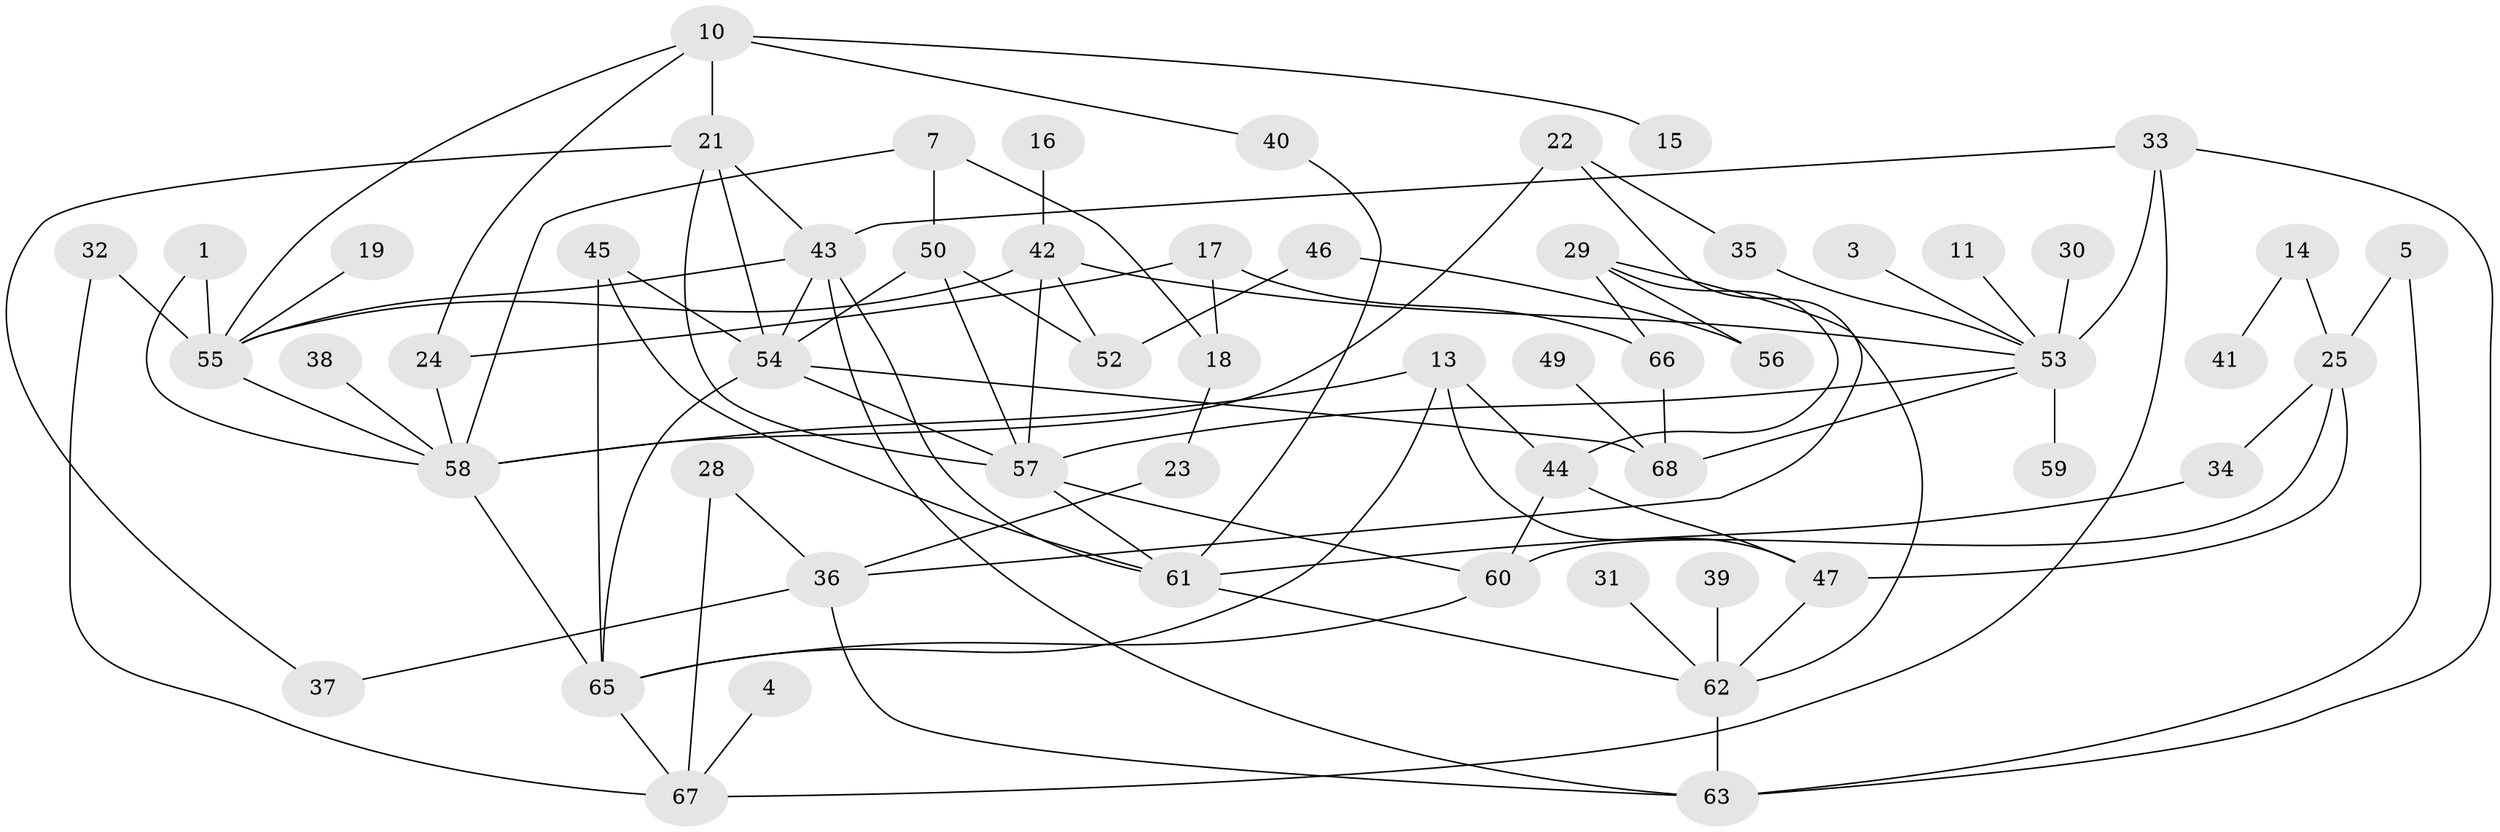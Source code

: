 // original degree distribution, {3: 0.27941176470588236, 2: 0.2426470588235294, 1: 0.18382352941176472, 5: 0.0661764705882353, 0: 0.08088235294117647, 4: 0.125, 6: 0.022058823529411766}
// Generated by graph-tools (version 1.1) at 2025/25/03/09/25 03:25:21]
// undirected, 57 vertices, 95 edges
graph export_dot {
graph [start="1"]
  node [color=gray90,style=filled];
  1;
  3;
  4;
  5;
  7;
  10;
  11;
  13;
  14;
  15;
  16;
  17;
  18;
  19;
  21;
  22;
  23;
  24;
  25;
  28;
  29;
  30;
  31;
  32;
  33;
  34;
  35;
  36;
  37;
  38;
  39;
  40;
  41;
  42;
  43;
  44;
  45;
  46;
  47;
  49;
  50;
  52;
  53;
  54;
  55;
  56;
  57;
  58;
  59;
  60;
  61;
  62;
  63;
  65;
  66;
  67;
  68;
  1 -- 55 [weight=1.0];
  1 -- 58 [weight=1.0];
  3 -- 53 [weight=1.0];
  4 -- 67 [weight=1.0];
  5 -- 25 [weight=1.0];
  5 -- 63 [weight=1.0];
  7 -- 18 [weight=1.0];
  7 -- 50 [weight=1.0];
  7 -- 58 [weight=1.0];
  10 -- 15 [weight=1.0];
  10 -- 21 [weight=1.0];
  10 -- 24 [weight=1.0];
  10 -- 40 [weight=1.0];
  10 -- 55 [weight=1.0];
  11 -- 53 [weight=1.0];
  13 -- 44 [weight=1.0];
  13 -- 47 [weight=1.0];
  13 -- 58 [weight=1.0];
  13 -- 65 [weight=1.0];
  14 -- 25 [weight=1.0];
  14 -- 41 [weight=1.0];
  16 -- 42 [weight=1.0];
  17 -- 18 [weight=1.0];
  17 -- 24 [weight=1.0];
  17 -- 66 [weight=1.0];
  18 -- 23 [weight=1.0];
  19 -- 55 [weight=1.0];
  21 -- 37 [weight=1.0];
  21 -- 43 [weight=1.0];
  21 -- 54 [weight=1.0];
  21 -- 57 [weight=1.0];
  22 -- 35 [weight=1.0];
  22 -- 36 [weight=1.0];
  22 -- 58 [weight=1.0];
  23 -- 36 [weight=1.0];
  24 -- 58 [weight=1.0];
  25 -- 34 [weight=1.0];
  25 -- 47 [weight=1.0];
  25 -- 60 [weight=1.0];
  28 -- 36 [weight=1.0];
  28 -- 67 [weight=1.0];
  29 -- 44 [weight=1.0];
  29 -- 56 [weight=1.0];
  29 -- 62 [weight=1.0];
  29 -- 66 [weight=1.0];
  30 -- 53 [weight=1.0];
  31 -- 62 [weight=1.0];
  32 -- 55 [weight=1.0];
  32 -- 67 [weight=1.0];
  33 -- 43 [weight=1.0];
  33 -- 53 [weight=2.0];
  33 -- 63 [weight=1.0];
  33 -- 67 [weight=1.0];
  34 -- 61 [weight=1.0];
  35 -- 53 [weight=1.0];
  36 -- 37 [weight=1.0];
  36 -- 63 [weight=1.0];
  38 -- 58 [weight=1.0];
  39 -- 62 [weight=1.0];
  40 -- 61 [weight=1.0];
  42 -- 52 [weight=1.0];
  42 -- 53 [weight=2.0];
  42 -- 55 [weight=1.0];
  42 -- 57 [weight=1.0];
  43 -- 54 [weight=2.0];
  43 -- 55 [weight=1.0];
  43 -- 61 [weight=1.0];
  43 -- 63 [weight=1.0];
  44 -- 47 [weight=1.0];
  44 -- 60 [weight=1.0];
  45 -- 54 [weight=1.0];
  45 -- 61 [weight=1.0];
  45 -- 65 [weight=2.0];
  46 -- 52 [weight=1.0];
  46 -- 56 [weight=1.0];
  47 -- 62 [weight=1.0];
  49 -- 68 [weight=1.0];
  50 -- 52 [weight=2.0];
  50 -- 54 [weight=1.0];
  50 -- 57 [weight=1.0];
  53 -- 57 [weight=1.0];
  53 -- 59 [weight=1.0];
  53 -- 68 [weight=1.0];
  54 -- 57 [weight=1.0];
  54 -- 65 [weight=1.0];
  54 -- 68 [weight=1.0];
  55 -- 58 [weight=1.0];
  57 -- 60 [weight=1.0];
  57 -- 61 [weight=1.0];
  58 -- 65 [weight=1.0];
  60 -- 65 [weight=1.0];
  61 -- 62 [weight=1.0];
  62 -- 63 [weight=1.0];
  65 -- 67 [weight=1.0];
  66 -- 68 [weight=1.0];
}
